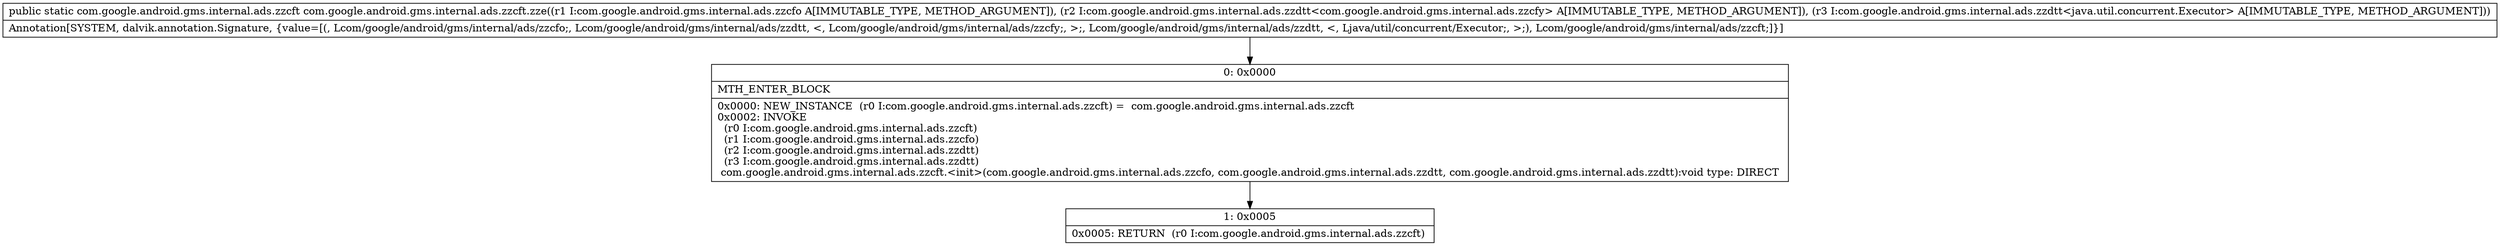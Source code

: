digraph "CFG forcom.google.android.gms.internal.ads.zzcft.zze(Lcom\/google\/android\/gms\/internal\/ads\/zzcfo;Lcom\/google\/android\/gms\/internal\/ads\/zzdtt;Lcom\/google\/android\/gms\/internal\/ads\/zzdtt;)Lcom\/google\/android\/gms\/internal\/ads\/zzcft;" {
Node_0 [shape=record,label="{0\:\ 0x0000|MTH_ENTER_BLOCK\l|0x0000: NEW_INSTANCE  (r0 I:com.google.android.gms.internal.ads.zzcft) =  com.google.android.gms.internal.ads.zzcft \l0x0002: INVOKE  \l  (r0 I:com.google.android.gms.internal.ads.zzcft)\l  (r1 I:com.google.android.gms.internal.ads.zzcfo)\l  (r2 I:com.google.android.gms.internal.ads.zzdtt)\l  (r3 I:com.google.android.gms.internal.ads.zzdtt)\l com.google.android.gms.internal.ads.zzcft.\<init\>(com.google.android.gms.internal.ads.zzcfo, com.google.android.gms.internal.ads.zzdtt, com.google.android.gms.internal.ads.zzdtt):void type: DIRECT \l}"];
Node_1 [shape=record,label="{1\:\ 0x0005|0x0005: RETURN  (r0 I:com.google.android.gms.internal.ads.zzcft) \l}"];
MethodNode[shape=record,label="{public static com.google.android.gms.internal.ads.zzcft com.google.android.gms.internal.ads.zzcft.zze((r1 I:com.google.android.gms.internal.ads.zzcfo A[IMMUTABLE_TYPE, METHOD_ARGUMENT]), (r2 I:com.google.android.gms.internal.ads.zzdtt\<com.google.android.gms.internal.ads.zzcfy\> A[IMMUTABLE_TYPE, METHOD_ARGUMENT]), (r3 I:com.google.android.gms.internal.ads.zzdtt\<java.util.concurrent.Executor\> A[IMMUTABLE_TYPE, METHOD_ARGUMENT]))  | Annotation[SYSTEM, dalvik.annotation.Signature, \{value=[(, Lcom\/google\/android\/gms\/internal\/ads\/zzcfo;, Lcom\/google\/android\/gms\/internal\/ads\/zzdtt, \<, Lcom\/google\/android\/gms\/internal\/ads\/zzcfy;, \>;, Lcom\/google\/android\/gms\/internal\/ads\/zzdtt, \<, Ljava\/util\/concurrent\/Executor;, \>;), Lcom\/google\/android\/gms\/internal\/ads\/zzcft;]\}]\l}"];
MethodNode -> Node_0;
Node_0 -> Node_1;
}

